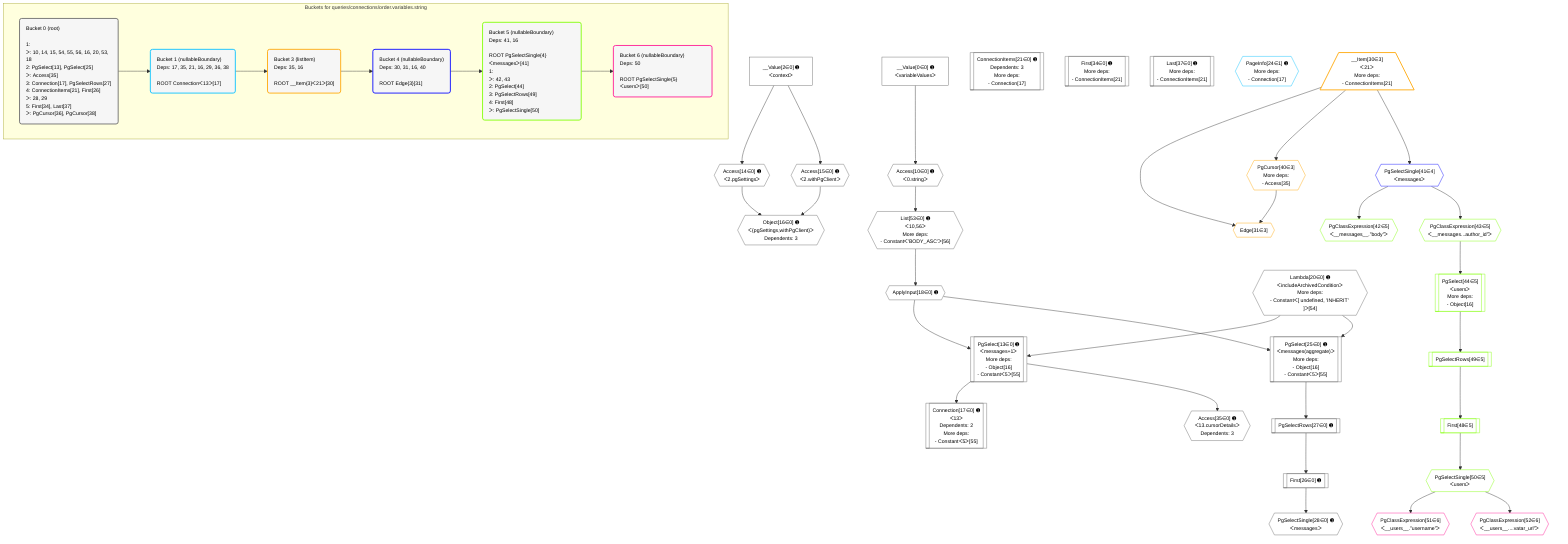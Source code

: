 %%{init: {'themeVariables': { 'fontSize': '12px'}}}%%
graph TD
    classDef path fill:#eee,stroke:#000,color:#000
    classDef plan fill:#fff,stroke-width:1px,color:#000
    classDef itemplan fill:#fff,stroke-width:2px,color:#000
    classDef unbatchedplan fill:#dff,stroke-width:1px,color:#000
    classDef sideeffectplan fill:#fcc,stroke-width:2px,color:#000
    classDef bucket fill:#f6f6f6,color:#000,stroke-width:2px,text-align:left

    subgraph "Buckets for queries/connections/order.variables.string"
    Bucket0("Bucket 0 (root)<br /><br />1: <br />ᐳ: 10, 14, 15, 54, 55, 56, 16, 20, 53, 18<br />2: PgSelect[13], PgSelect[25]<br />ᐳ: Access[35]<br />3: Connection[17], PgSelectRows[27]<br />4: ConnectionItems[21], First[26]<br />ᐳ: 28, 29<br />5: First[34], Last[37]<br />ᐳ: PgCursor[36], PgCursor[38]"):::bucket
    Bucket1("Bucket 1 (nullableBoundary)<br />Deps: 17, 35, 21, 16, 29, 36, 38<br /><br />ROOT Connectionᐸ13ᐳ[17]"):::bucket
    Bucket3("Bucket 3 (listItem)<br />Deps: 35, 16<br /><br />ROOT __Item{3}ᐸ21ᐳ[30]"):::bucket
    Bucket4("Bucket 4 (nullableBoundary)<br />Deps: 30, 31, 16, 40<br /><br />ROOT Edge{3}[31]"):::bucket
    Bucket5("Bucket 5 (nullableBoundary)<br />Deps: 41, 16<br /><br />ROOT PgSelectSingle{4}ᐸmessagesᐳ[41]<br />1: <br />ᐳ: 42, 43<br />2: PgSelect[44]<br />3: PgSelectRows[49]<br />4: First[48]<br />ᐳ: PgSelectSingle[50]"):::bucket
    Bucket6("Bucket 6 (nullableBoundary)<br />Deps: 50<br /><br />ROOT PgSelectSingle{5}ᐸusersᐳ[50]"):::bucket
    end
    Bucket0 --> Bucket1
    Bucket1 --> Bucket3
    Bucket3 --> Bucket4
    Bucket4 --> Bucket5
    Bucket5 --> Bucket6

    %% plan dependencies
    PgSelect13[["PgSelect[13∈0] ➊<br />ᐸmessages+1ᐳ<br />More deps:<br />- Object[16]<br />- Constantᐸ5ᐳ[55]"]]:::plan
    ApplyInput18{{"ApplyInput[18∈0] ➊"}}:::plan
    Lambda20{{"Lambda[20∈0] ➊<br />ᐸincludeArchivedConditionᐳ<br />More deps:<br />- Constantᐸ[ undefined, 'INHERIT' ]ᐳ[54]"}}:::plan
    ApplyInput18 & Lambda20 --> PgSelect13
    PgSelect25[["PgSelect[25∈0] ➊<br />ᐸmessages(aggregate)ᐳ<br />More deps:<br />- Object[16]<br />- Constantᐸ5ᐳ[55]"]]:::plan
    ApplyInput18 & Lambda20 --> PgSelect25
    Object16{{"Object[16∈0] ➊<br />ᐸ{pgSettings,withPgClient}ᐳ<br />Dependents: 3"}}:::plan
    Access14{{"Access[14∈0] ➊<br />ᐸ2.pgSettingsᐳ"}}:::plan
    Access15{{"Access[15∈0] ➊<br />ᐸ2.withPgClientᐳ"}}:::plan
    Access14 & Access15 --> Object16
    Connection17[["Connection[17∈0] ➊<br />ᐸ13ᐳ<br />Dependents: 2<br />More deps:<br />- Constantᐸ5ᐳ[55]"]]:::plan
    PgSelect13 --> Connection17
    List53{{"List[53∈0] ➊<br />ᐸ10,56ᐳ<br />More deps:<br />- Constantᐸ'BODY_ASC'ᐳ[56]"}}:::plan
    Access10{{"Access[10∈0] ➊<br />ᐸ0.stringᐳ"}}:::plan
    Access10 --> List53
    __Value0["__Value[0∈0] ➊<br />ᐸvariableValuesᐳ"]:::plan
    __Value0 --> Access10
    __Value2["__Value[2∈0] ➊<br />ᐸcontextᐳ"]:::plan
    __Value2 --> Access14
    __Value2 --> Access15
    List53 --> ApplyInput18
    ConnectionItems21[["ConnectionItems[21∈0] ➊<br />Dependents: 3<br />More deps:<br />- Connection[17]"]]:::plan
    First26[["First[26∈0] ➊"]]:::plan
    PgSelectRows27[["PgSelectRows[27∈0] ➊"]]:::plan
    PgSelectRows27 --> First26
    PgSelect25 --> PgSelectRows27
    PgSelectSingle28{{"PgSelectSingle[28∈0] ➊<br />ᐸmessagesᐳ"}}:::plan
    First26 --> PgSelectSingle28
    First34[["First[34∈0] ➊<br />More deps:<br />- ConnectionItems[21]"]]:::plan
    Access35{{"Access[35∈0] ➊<br />ᐸ13.cursorDetailsᐳ<br />Dependents: 3"}}:::plan
    PgSelect13 --> Access35
    Last37[["Last[37∈0] ➊<br />More deps:<br />- ConnectionItems[21]"]]:::plan
    PageInfo24{{"PageInfo[24∈1] ➊<br />More deps:<br />- Connection[17]"}}:::plan
    Edge31{{"Edge[31∈3]"}}:::plan
    __Item30[/"__Item[30∈3]<br />ᐸ21ᐳ<br />More deps:<br />- ConnectionItems[21]"\]:::itemplan
    PgCursor40{{"PgCursor[40∈3]<br />More deps:<br />- Access[35]"}}:::plan
    __Item30 & PgCursor40 --> Edge31
    __Item30 --> PgCursor40
    PgSelectSingle41{{"PgSelectSingle[41∈4]<br />ᐸmessagesᐳ"}}:::plan
    __Item30 --> PgSelectSingle41
    PgSelect44[["PgSelect[44∈5]<br />ᐸusersᐳ<br />More deps:<br />- Object[16]"]]:::plan
    PgClassExpression43{{"PgClassExpression[43∈5]<br />ᐸ__messages...author_id”ᐳ"}}:::plan
    PgClassExpression43 --> PgSelect44
    PgClassExpression42{{"PgClassExpression[42∈5]<br />ᐸ__messages__.”body”ᐳ"}}:::plan
    PgSelectSingle41 --> PgClassExpression42
    PgSelectSingle41 --> PgClassExpression43
    First48[["First[48∈5]"]]:::plan
    PgSelectRows49[["PgSelectRows[49∈5]"]]:::plan
    PgSelectRows49 --> First48
    PgSelect44 --> PgSelectRows49
    PgSelectSingle50{{"PgSelectSingle[50∈5]<br />ᐸusersᐳ"}}:::plan
    First48 --> PgSelectSingle50
    PgClassExpression51{{"PgClassExpression[51∈6]<br />ᐸ__users__.”username”ᐳ"}}:::plan
    PgSelectSingle50 --> PgClassExpression51
    PgClassExpression52{{"PgClassExpression[52∈6]<br />ᐸ__users__....vatar_url”ᐳ"}}:::plan
    PgSelectSingle50 --> PgClassExpression52

    %% define steps
    classDef bucket0 stroke:#696969
    class Bucket0,__Value0,__Value2,Access10,PgSelect13,Access14,Access15,Object16,Connection17,ApplyInput18,Lambda20,ConnectionItems21,PgSelect25,First26,PgSelectRows27,PgSelectSingle28,First34,Access35,Last37,List53 bucket0
    classDef bucket1 stroke:#00bfff
    class Bucket1,PageInfo24 bucket1
    classDef bucket3 stroke:#ffa500
    class Bucket3,__Item30,Edge31,PgCursor40 bucket3
    classDef bucket4 stroke:#0000ff
    class Bucket4,PgSelectSingle41 bucket4
    classDef bucket5 stroke:#7fff00
    class Bucket5,PgClassExpression42,PgClassExpression43,PgSelect44,First48,PgSelectRows49,PgSelectSingle50 bucket5
    classDef bucket6 stroke:#ff1493
    class Bucket6,PgClassExpression51,PgClassExpression52 bucket6